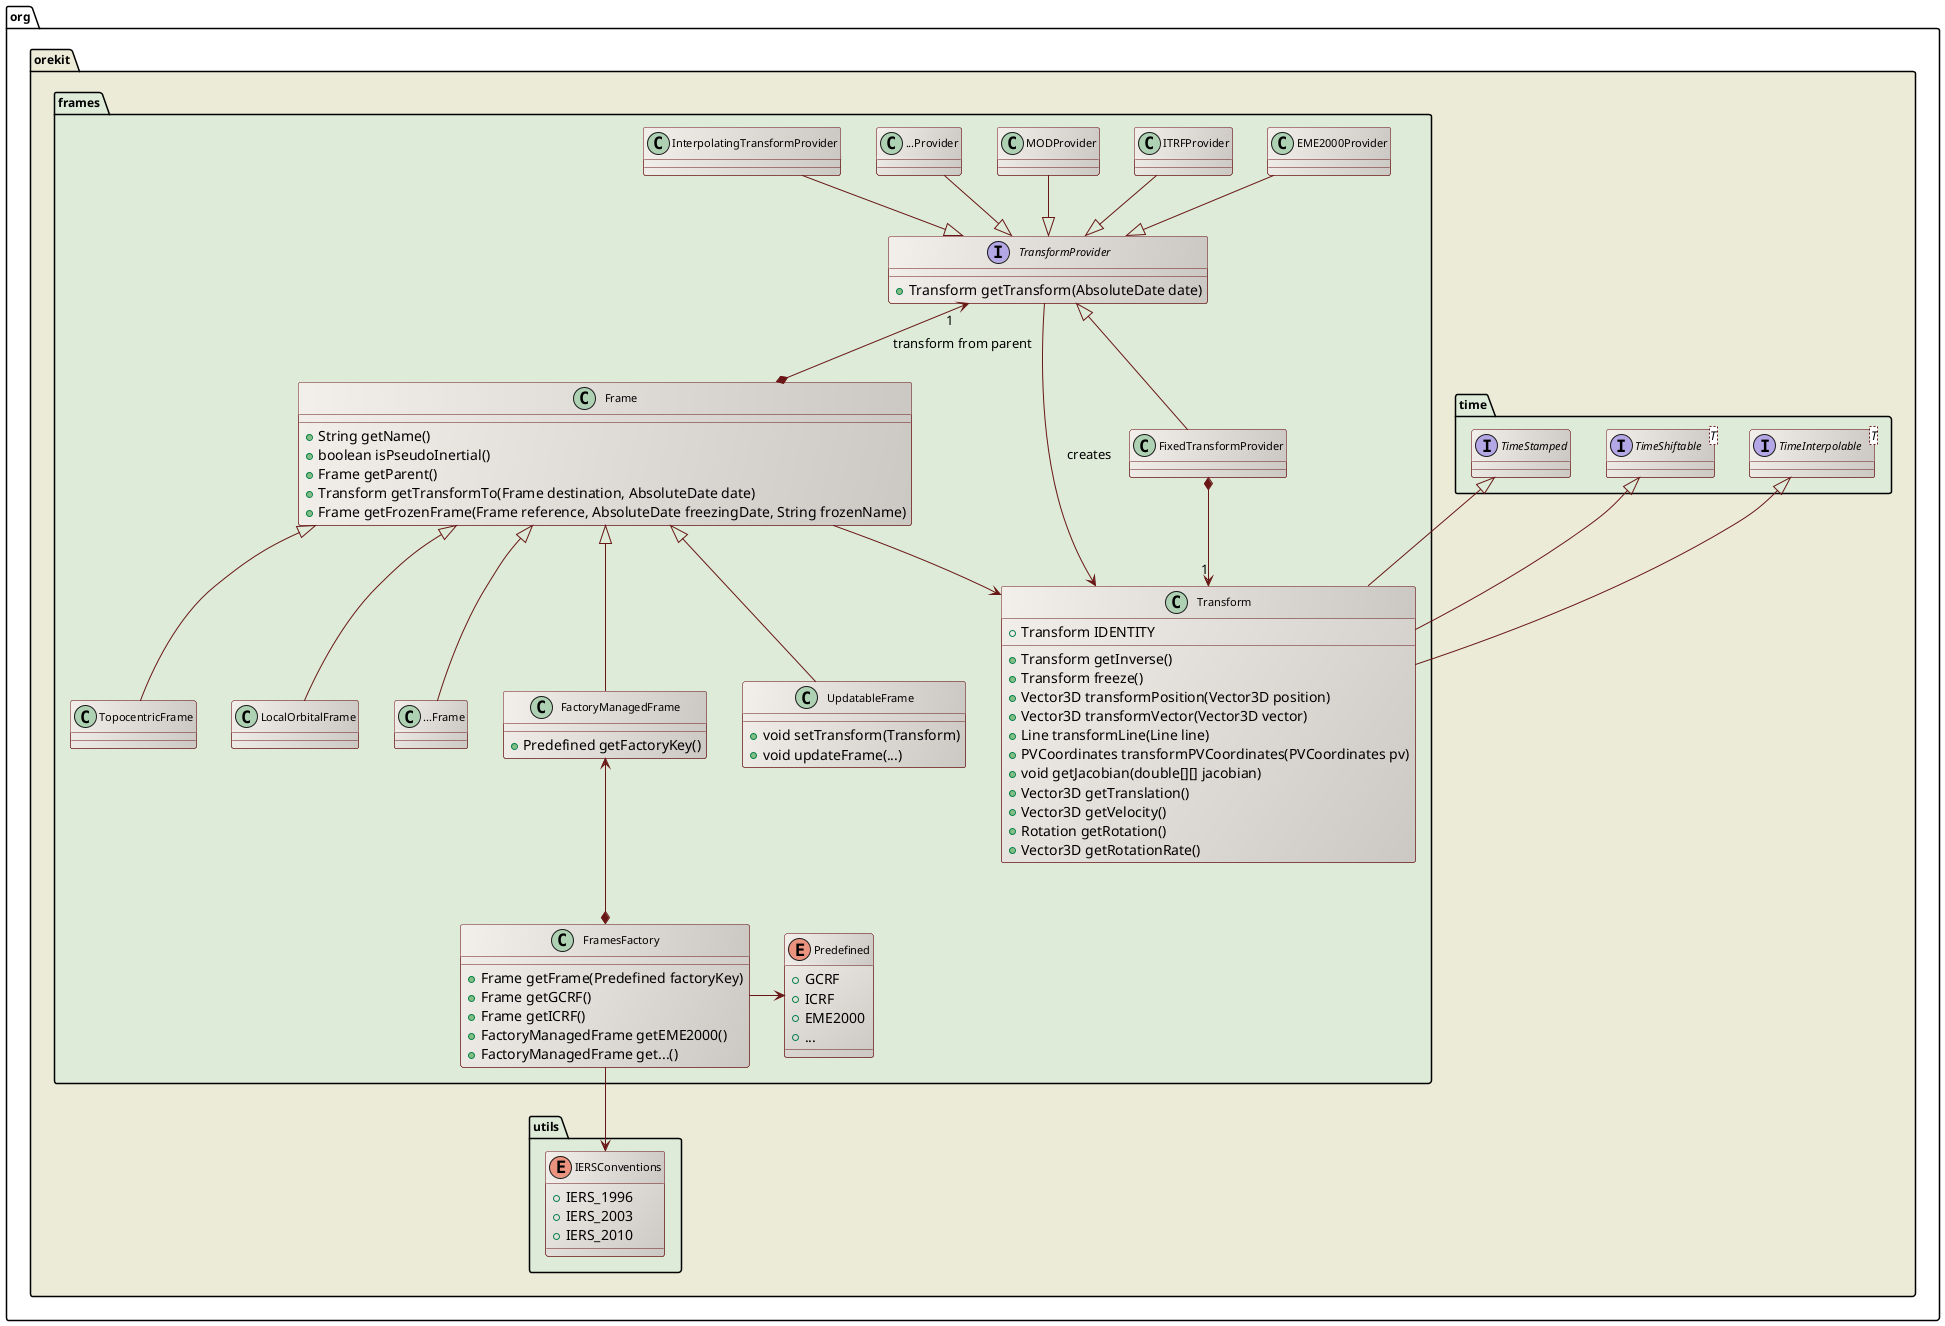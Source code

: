 ' Copyright 2002-2019 CS Systèmes d'Information
' Licensed to CS Systèmes d'Information (CS) under one or more
' contributor license agreements.  See the NOTICE file distributed with
' this work for additional information regarding copyright ownership.
' CS licenses this file to You under the Apache License, Version 2.0
' (the "License"); you may not use this file except in compliance with
' the License.  You may obtain a copy of the License at
'
'   http://www.apache.org/licenses/LICENSE-2.0
'
' Unless required by applicable law or agreed to in writing, software
' distributed under the License is distributed on an "AS IS" BASIS,
' WITHOUT WARRANTIES OR CONDITIONS OF ANY KIND, either express or implied.
' See the License for the specific language governing permissions and
' limitations under the License.
 
@startuml

  skinparam svek                  true
  skinparam ClassBackgroundColor  #F3EFEB/CCC9C5
  skinparam ClassArrowColor       #691616
  skinparam ClassBorderColor      #691616
  skinparam NoteBackgroundColor   #F3EFEB
  skinparam NoteBorderColor       #691616
  skinparam NoteFontColor         #691616
  skinparam ClassFontSize         11
  skinparam PackageFontSize       12

  package org.orekit #ECEBD8 {

    package time #DDEBD8 {
      interface TimeStamped
      interface "TimeShiftable<T>" as TimeShiftable_T_
      interface "TimeInterpolable<T>" as TimeInterpolable_T_
    }

    package frames #DDEBD8 {

    class Frame {
      +String getName()
      +boolean isPseudoInertial()
      +Frame getParent()
      +Transform getTransformTo(Frame destination, AbsoluteDate date)
      +Frame getFrozenFrame(Frame reference, AbsoluteDate freezingDate, String frozenName)
    }

    class EME2000Provider
    class ITRFProvider
    class MODProvider
    class "...Provider" as DummyProvider

    interface TransformProvider {
      +Transform getTransform(AbsoluteDate date)
    }

    class Transform {
      +Transform IDENTITY
      +Transform getInverse()
      +Transform freeze()
      +Vector3D transformPosition(Vector3D position)
      +Vector3D transformVector(Vector3D vector)
      +Line transformLine(Line line)
      +PVCoordinates transformPVCoordinates(PVCoordinates pv)
      +void getJacobian(double[][] jacobian)
      +Vector3D getTranslation()
      +Vector3D getVelocity()
      +Rotation getRotation()
      +Vector3D getRotationRate()
    }

    class UpdatableFrame {
      +void setTransform(Transform)
      +void updateFrame(...)
    }

    class TopocentricFrame
    class LocalOrbitalFrame
    class "...Frame" as DummyFrame
    class FactoryManagedFrame {
      +Predefined getFactoryKey()
    }

    enum Predefined {
      +GCRF
      +ICRF
      +EME2000
      +...
    }

    class FramesFactory {
      +Frame getFrame(Predefined factoryKey)
      +Frame getGCRF()
      +Frame getICRF()
      +FactoryManagedFrame getEME2000()
      +FactoryManagedFrame get...()
    }

    TransformProvider --> Transform : creates
    TransformProvider "1" <--* Frame : transform from parent
    Frame               -right->        Transform
    Frame               <|--       UpdatableFrame
    Frame               <|--       TopocentricFrame
    Frame               <|--       LocalOrbitalFrame
    Frame               <|--       DummyFrame
    Frame               <|--       FactoryManagedFrame
    FactoryManagedFrame <--*       FramesFactory
    Predefined <-left- FramesFactory

    InterpolatingTransformProvider --|> TransformProvider
'    InterpolatingTransformProvider *--> "1" TimeStampedCache
    TransformProvider <|-- FixedTransformProvider
    FixedTransformProvider *--> "1" Transform       
    EME2000Provider        --|> TransformProvider
    ITRFProvider           --|> TransformProvider
    MODProvider            --|> TransformProvider
    DummyProvider          --|> TransformProvider

  }

  TimeStamped         <|-- Transform
  TimeShiftable_T_    <|-- Transform
  TimeInterpolable_T_ <|-- Transform

    package utils #DDEBD8 {
      enum IERSConventions {
        +IERS_1996
        +IERS_2003
        +IERS_2010
      }
      FramesFactory --> IERSConventions
    }

  }

@enduml
